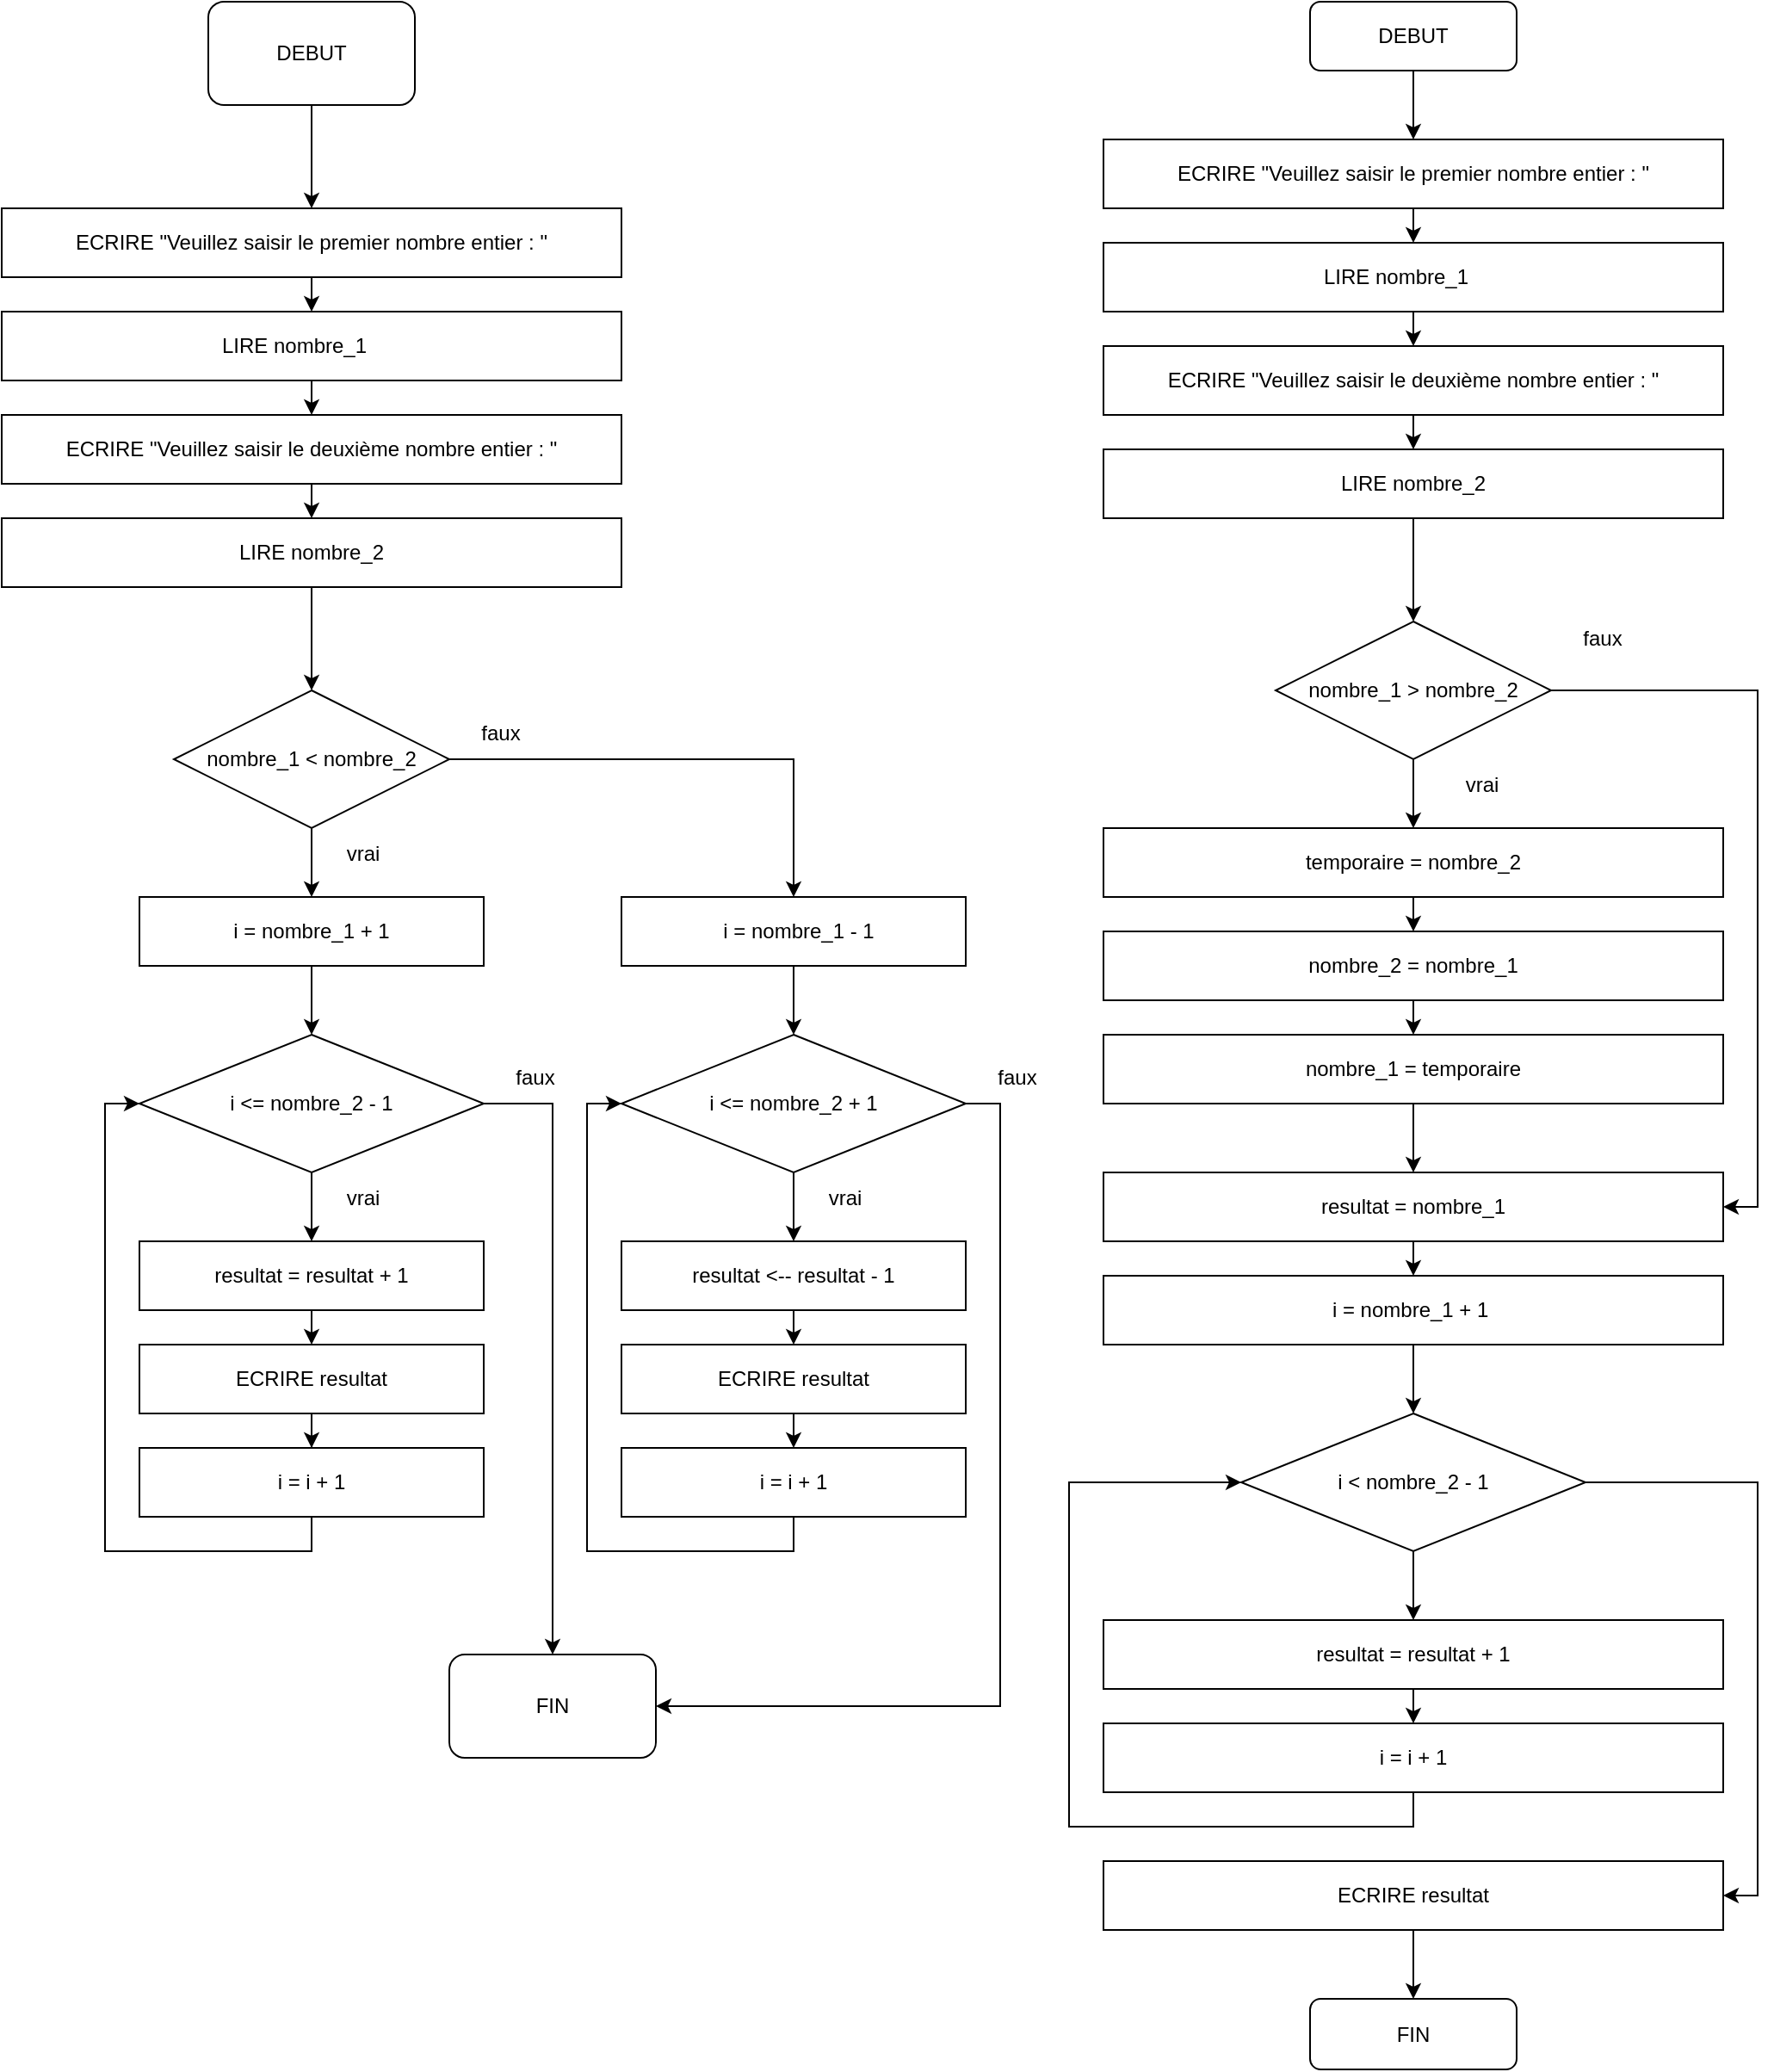 <mxfile version="18.0.2" type="device"><diagram id="fk-VhmnPCtJDUkFUd3Aw" name="Page-1"><mxGraphModel dx="1422" dy="764" grid="1" gridSize="10" guides="1" tooltips="1" connect="1" arrows="1" fold="1" page="1" pageScale="1" pageWidth="827" pageHeight="1169" math="0" shadow="0"><root><mxCell id="0"/><mxCell id="1" parent="0"/><mxCell id="aDeenTd9FnTfrcqlKU2d-15" style="edgeStyle=orthogonalEdgeStyle;rounded=0;orthogonalLoop=1;jettySize=auto;html=1;exitX=0.5;exitY=1;exitDx=0;exitDy=0;entryX=0.5;entryY=0;entryDx=0;entryDy=0;" parent="1" source="aDeenTd9FnTfrcqlKU2d-1" target="aDeenTd9FnTfrcqlKU2d-3" edge="1"><mxGeometry relative="1" as="geometry"/></mxCell><mxCell id="aDeenTd9FnTfrcqlKU2d-1" value="" style="rounded=1;whiteSpace=wrap;html=1;fillColor=none;" parent="1" vertex="1"><mxGeometry x="200" y="40" width="120" height="60" as="geometry"/></mxCell><mxCell id="aDeenTd9FnTfrcqlKU2d-2" value="DEBUT" style="text;html=1;strokeColor=none;fillColor=none;align=center;verticalAlign=middle;whiteSpace=wrap;rounded=0;" parent="1" vertex="1"><mxGeometry x="230" y="55" width="60" height="30" as="geometry"/></mxCell><mxCell id="aDeenTd9FnTfrcqlKU2d-17" style="edgeStyle=orthogonalEdgeStyle;rounded=0;orthogonalLoop=1;jettySize=auto;html=1;exitX=0.5;exitY=1;exitDx=0;exitDy=0;entryX=0.5;entryY=0;entryDx=0;entryDy=0;" parent="1" source="aDeenTd9FnTfrcqlKU2d-3" target="aDeenTd9FnTfrcqlKU2d-5" edge="1"><mxGeometry relative="1" as="geometry"/></mxCell><mxCell id="aDeenTd9FnTfrcqlKU2d-3" value="" style="rounded=0;whiteSpace=wrap;html=1;fillColor=none;" parent="1" vertex="1"><mxGeometry x="80" y="160" width="360" height="40" as="geometry"/></mxCell><mxCell id="aDeenTd9FnTfrcqlKU2d-4" value="ECRIRE &quot;Veuillez saisir le premier nombre entier : &quot;" style="text;html=1;strokeColor=none;fillColor=none;align=center;verticalAlign=middle;whiteSpace=wrap;rounded=0;" parent="1" vertex="1"><mxGeometry x="100" y="170" width="320" height="20" as="geometry"/></mxCell><mxCell id="aDeenTd9FnTfrcqlKU2d-18" style="edgeStyle=orthogonalEdgeStyle;rounded=0;orthogonalLoop=1;jettySize=auto;html=1;exitX=0.5;exitY=1;exitDx=0;exitDy=0;entryX=0.5;entryY=0;entryDx=0;entryDy=0;" parent="1" source="aDeenTd9FnTfrcqlKU2d-5" target="aDeenTd9FnTfrcqlKU2d-7" edge="1"><mxGeometry relative="1" as="geometry"/></mxCell><mxCell id="aDeenTd9FnTfrcqlKU2d-5" value="" style="rounded=0;whiteSpace=wrap;html=1;fillColor=none;" parent="1" vertex="1"><mxGeometry x="80" y="220" width="360" height="40" as="geometry"/></mxCell><mxCell id="aDeenTd9FnTfrcqlKU2d-6" value="LIRE nombre_1" style="text;html=1;strokeColor=none;fillColor=none;align=center;verticalAlign=middle;whiteSpace=wrap;rounded=0;" parent="1" vertex="1"><mxGeometry x="100" y="225" width="300" height="30" as="geometry"/></mxCell><mxCell id="aDeenTd9FnTfrcqlKU2d-19" style="edgeStyle=orthogonalEdgeStyle;rounded=0;orthogonalLoop=1;jettySize=auto;html=1;exitX=0.5;exitY=1;exitDx=0;exitDy=0;entryX=0.5;entryY=0;entryDx=0;entryDy=0;" parent="1" source="aDeenTd9FnTfrcqlKU2d-7" target="aDeenTd9FnTfrcqlKU2d-9" edge="1"><mxGeometry relative="1" as="geometry"/></mxCell><mxCell id="aDeenTd9FnTfrcqlKU2d-7" value="" style="rounded=0;whiteSpace=wrap;html=1;fillColor=none;" parent="1" vertex="1"><mxGeometry x="80" y="280" width="360" height="40" as="geometry"/></mxCell><mxCell id="aDeenTd9FnTfrcqlKU2d-8" value="ECRIRE &quot;Veuillez saisir le deuxième nombre entier : &quot;" style="text;html=1;strokeColor=none;fillColor=none;align=center;verticalAlign=middle;whiteSpace=wrap;rounded=0;" parent="1" vertex="1"><mxGeometry x="100" y="285" width="320" height="30" as="geometry"/></mxCell><mxCell id="aDeenTd9FnTfrcqlKU2d-20" style="edgeStyle=orthogonalEdgeStyle;rounded=0;orthogonalLoop=1;jettySize=auto;html=1;exitX=0.5;exitY=1;exitDx=0;exitDy=0;entryX=0.5;entryY=0;entryDx=0;entryDy=0;" parent="1" source="aDeenTd9FnTfrcqlKU2d-9" target="aDeenTd9FnTfrcqlKU2d-11" edge="1"><mxGeometry relative="1" as="geometry"/></mxCell><mxCell id="aDeenTd9FnTfrcqlKU2d-9" value="" style="rounded=0;whiteSpace=wrap;html=1;fillColor=none;" parent="1" vertex="1"><mxGeometry x="80" y="340" width="360" height="40" as="geometry"/></mxCell><mxCell id="aDeenTd9FnTfrcqlKU2d-10" value="LIRE nombre_2" style="text;html=1;strokeColor=none;fillColor=none;align=center;verticalAlign=middle;whiteSpace=wrap;rounded=0;" parent="1" vertex="1"><mxGeometry x="100" y="345" width="320" height="30" as="geometry"/></mxCell><mxCell id="aDeenTd9FnTfrcqlKU2d-32" style="edgeStyle=orthogonalEdgeStyle;rounded=0;orthogonalLoop=1;jettySize=auto;html=1;entryX=0.5;entryY=0;entryDx=0;entryDy=0;" parent="1" source="aDeenTd9FnTfrcqlKU2d-11" target="aDeenTd9FnTfrcqlKU2d-21" edge="1"><mxGeometry relative="1" as="geometry"/></mxCell><mxCell id="aDeenTd9FnTfrcqlKU2d-51" style="edgeStyle=orthogonalEdgeStyle;rounded=0;orthogonalLoop=1;jettySize=auto;html=1;exitX=1;exitY=0.5;exitDx=0;exitDy=0;entryX=0.5;entryY=0;entryDx=0;entryDy=0;" parent="1" source="aDeenTd9FnTfrcqlKU2d-11" target="aDeenTd9FnTfrcqlKU2d-43" edge="1"><mxGeometry relative="1" as="geometry"/></mxCell><mxCell id="aDeenTd9FnTfrcqlKU2d-11" value="" style="rhombus;whiteSpace=wrap;html=1;fillColor=none;" parent="1" vertex="1"><mxGeometry x="180" y="440" width="160" height="80" as="geometry"/></mxCell><mxCell id="aDeenTd9FnTfrcqlKU2d-12" value="nombre_1 &amp;lt; nombre_2" style="text;html=1;strokeColor=none;fillColor=none;align=center;verticalAlign=middle;whiteSpace=wrap;rounded=0;" parent="1" vertex="1"><mxGeometry x="180" y="465" width="160" height="30" as="geometry"/></mxCell><mxCell id="aDeenTd9FnTfrcqlKU2d-13" value="vrai" style="text;html=1;strokeColor=none;fillColor=none;align=center;verticalAlign=middle;whiteSpace=wrap;rounded=0;" parent="1" vertex="1"><mxGeometry x="260" y="520" width="60" height="30" as="geometry"/></mxCell><mxCell id="aDeenTd9FnTfrcqlKU2d-14" value="faux" style="text;html=1;strokeColor=none;fillColor=none;align=center;verticalAlign=middle;whiteSpace=wrap;rounded=0;" parent="1" vertex="1"><mxGeometry x="340" y="450" width="60" height="30" as="geometry"/></mxCell><mxCell id="aDeenTd9FnTfrcqlKU2d-33" style="edgeStyle=orthogonalEdgeStyle;rounded=0;orthogonalLoop=1;jettySize=auto;html=1;entryX=0.5;entryY=0;entryDx=0;entryDy=0;" parent="1" source="aDeenTd9FnTfrcqlKU2d-21" target="aDeenTd9FnTfrcqlKU2d-23" edge="1"><mxGeometry relative="1" as="geometry"/></mxCell><mxCell id="aDeenTd9FnTfrcqlKU2d-21" value="" style="rounded=0;whiteSpace=wrap;html=1;fillColor=none;" parent="1" vertex="1"><mxGeometry x="160" y="560" width="200" height="40" as="geometry"/></mxCell><mxCell id="aDeenTd9FnTfrcqlKU2d-22" value="i = nombre_1 + 1" style="text;html=1;strokeColor=none;fillColor=none;align=center;verticalAlign=middle;whiteSpace=wrap;rounded=0;" parent="1" vertex="1"><mxGeometry x="160" y="565" width="200" height="30" as="geometry"/></mxCell><mxCell id="aDeenTd9FnTfrcqlKU2d-34" style="edgeStyle=orthogonalEdgeStyle;rounded=0;orthogonalLoop=1;jettySize=auto;html=1;exitX=0.5;exitY=1;exitDx=0;exitDy=0;entryX=0.5;entryY=0;entryDx=0;entryDy=0;" parent="1" source="aDeenTd9FnTfrcqlKU2d-23" target="aDeenTd9FnTfrcqlKU2d-25" edge="1"><mxGeometry relative="1" as="geometry"/></mxCell><mxCell id="aDeenTd9FnTfrcqlKU2d-68" style="edgeStyle=orthogonalEdgeStyle;rounded=0;orthogonalLoop=1;jettySize=auto;html=1;exitX=1;exitY=0.5;exitDx=0;exitDy=0;entryX=0.5;entryY=0;entryDx=0;entryDy=0;" parent="1" source="aDeenTd9FnTfrcqlKU2d-23" target="aDeenTd9FnTfrcqlKU2d-66" edge="1"><mxGeometry relative="1" as="geometry"/></mxCell><mxCell id="aDeenTd9FnTfrcqlKU2d-23" value="" style="rhombus;whiteSpace=wrap;html=1;fillColor=none;" parent="1" vertex="1"><mxGeometry x="160" y="640" width="200" height="80" as="geometry"/></mxCell><mxCell id="aDeenTd9FnTfrcqlKU2d-24" value="i &amp;lt;=&amp;nbsp;nombre_2 - 1" style="text;html=1;strokeColor=none;fillColor=none;align=center;verticalAlign=middle;whiteSpace=wrap;rounded=0;" parent="1" vertex="1"><mxGeometry x="190" y="665" width="140" height="30" as="geometry"/></mxCell><mxCell id="aDeenTd9FnTfrcqlKU2d-35" style="edgeStyle=orthogonalEdgeStyle;rounded=0;orthogonalLoop=1;jettySize=auto;html=1;exitX=0.5;exitY=1;exitDx=0;exitDy=0;entryX=0.5;entryY=0;entryDx=0;entryDy=0;" parent="1" source="aDeenTd9FnTfrcqlKU2d-25" target="aDeenTd9FnTfrcqlKU2d-27" edge="1"><mxGeometry relative="1" as="geometry"/></mxCell><mxCell id="aDeenTd9FnTfrcqlKU2d-25" value="" style="rounded=0;whiteSpace=wrap;html=1;fillColor=none;" parent="1" vertex="1"><mxGeometry x="160" y="760" width="200" height="40" as="geometry"/></mxCell><mxCell id="aDeenTd9FnTfrcqlKU2d-26" value="resultat = resultat + 1" style="text;html=1;strokeColor=none;fillColor=none;align=center;verticalAlign=middle;whiteSpace=wrap;rounded=0;" parent="1" vertex="1"><mxGeometry x="160" y="770" width="200" height="20" as="geometry"/></mxCell><mxCell id="aDeenTd9FnTfrcqlKU2d-37" style="edgeStyle=orthogonalEdgeStyle;rounded=0;orthogonalLoop=1;jettySize=auto;html=1;entryX=0.5;entryY=0;entryDx=0;entryDy=0;" parent="1" source="aDeenTd9FnTfrcqlKU2d-27" target="aDeenTd9FnTfrcqlKU2d-29" edge="1"><mxGeometry relative="1" as="geometry"/></mxCell><mxCell id="aDeenTd9FnTfrcqlKU2d-27" value="" style="rounded=0;whiteSpace=wrap;html=1;fillColor=none;" parent="1" vertex="1"><mxGeometry x="160" y="820" width="200" height="40" as="geometry"/></mxCell><mxCell id="aDeenTd9FnTfrcqlKU2d-28" value="ECRIRE resultat" style="text;html=1;strokeColor=none;fillColor=none;align=center;verticalAlign=middle;whiteSpace=wrap;rounded=0;" parent="1" vertex="1"><mxGeometry x="160" y="830" width="200" height="20" as="geometry"/></mxCell><mxCell id="aDeenTd9FnTfrcqlKU2d-38" style="edgeStyle=orthogonalEdgeStyle;rounded=0;orthogonalLoop=1;jettySize=auto;html=1;entryX=0;entryY=0.5;entryDx=0;entryDy=0;" parent="1" source="aDeenTd9FnTfrcqlKU2d-29" target="aDeenTd9FnTfrcqlKU2d-23" edge="1"><mxGeometry relative="1" as="geometry"><mxPoint x="240" y="970" as="targetPoint"/><Array as="points"><mxPoint x="260" y="940"/><mxPoint x="140" y="940"/><mxPoint x="140" y="680"/></Array></mxGeometry></mxCell><mxCell id="aDeenTd9FnTfrcqlKU2d-29" value="" style="rounded=0;whiteSpace=wrap;html=1;fillColor=none;" parent="1" vertex="1"><mxGeometry x="160" y="880" width="200" height="40" as="geometry"/></mxCell><mxCell id="aDeenTd9FnTfrcqlKU2d-30" value="i = i + 1" style="text;html=1;strokeColor=none;fillColor=none;align=center;verticalAlign=middle;whiteSpace=wrap;rounded=0;" parent="1" vertex="1"><mxGeometry x="200" y="885" width="120" height="30" as="geometry"/></mxCell><mxCell id="aDeenTd9FnTfrcqlKU2d-54" style="edgeStyle=orthogonalEdgeStyle;rounded=0;orthogonalLoop=1;jettySize=auto;html=1;exitX=0.5;exitY=1;exitDx=0;exitDy=0;entryX=0.5;entryY=0;entryDx=0;entryDy=0;" parent="1" source="aDeenTd9FnTfrcqlKU2d-40" target="aDeenTd9FnTfrcqlKU2d-41" edge="1"><mxGeometry relative="1" as="geometry"/></mxCell><mxCell id="aDeenTd9FnTfrcqlKU2d-40" value="" style="rounded=0;whiteSpace=wrap;html=1;fillColor=none;" parent="1" vertex="1"><mxGeometry x="440" y="760" width="200" height="40" as="geometry"/></mxCell><mxCell id="aDeenTd9FnTfrcqlKU2d-55" style="edgeStyle=orthogonalEdgeStyle;rounded=0;orthogonalLoop=1;jettySize=auto;html=1;exitX=0.5;exitY=1;exitDx=0;exitDy=0;entryX=0.5;entryY=0;entryDx=0;entryDy=0;" parent="1" source="aDeenTd9FnTfrcqlKU2d-41" target="aDeenTd9FnTfrcqlKU2d-42" edge="1"><mxGeometry relative="1" as="geometry"/></mxCell><mxCell id="aDeenTd9FnTfrcqlKU2d-41" value="" style="rounded=0;whiteSpace=wrap;html=1;fillColor=none;" parent="1" vertex="1"><mxGeometry x="440" y="820" width="200" height="40" as="geometry"/></mxCell><mxCell id="aDeenTd9FnTfrcqlKU2d-61" style="edgeStyle=orthogonalEdgeStyle;rounded=0;orthogonalLoop=1;jettySize=auto;html=1;entryX=0;entryY=0.5;entryDx=0;entryDy=0;" parent="1" source="aDeenTd9FnTfrcqlKU2d-42" target="aDeenTd9FnTfrcqlKU2d-44" edge="1"><mxGeometry relative="1" as="geometry"><Array as="points"><mxPoint x="540" y="940"/><mxPoint x="420" y="940"/><mxPoint x="420" y="680"/></Array></mxGeometry></mxCell><mxCell id="aDeenTd9FnTfrcqlKU2d-42" value="" style="rounded=0;whiteSpace=wrap;html=1;fillColor=none;" parent="1" vertex="1"><mxGeometry x="440" y="880" width="200" height="40" as="geometry"/></mxCell><mxCell id="aDeenTd9FnTfrcqlKU2d-52" style="edgeStyle=orthogonalEdgeStyle;rounded=0;orthogonalLoop=1;jettySize=auto;html=1;entryX=0.5;entryY=0;entryDx=0;entryDy=0;" parent="1" source="aDeenTd9FnTfrcqlKU2d-43" target="aDeenTd9FnTfrcqlKU2d-44" edge="1"><mxGeometry relative="1" as="geometry"/></mxCell><mxCell id="aDeenTd9FnTfrcqlKU2d-43" value="" style="rounded=0;whiteSpace=wrap;html=1;fillColor=none;" parent="1" vertex="1"><mxGeometry x="440" y="560" width="200" height="40" as="geometry"/></mxCell><mxCell id="aDeenTd9FnTfrcqlKU2d-53" style="edgeStyle=orthogonalEdgeStyle;rounded=0;orthogonalLoop=1;jettySize=auto;html=1;entryX=0.5;entryY=0;entryDx=0;entryDy=0;" parent="1" source="aDeenTd9FnTfrcqlKU2d-44" target="aDeenTd9FnTfrcqlKU2d-40" edge="1"><mxGeometry relative="1" as="geometry"/></mxCell><mxCell id="aDeenTd9FnTfrcqlKU2d-69" style="edgeStyle=orthogonalEdgeStyle;rounded=0;orthogonalLoop=1;jettySize=auto;html=1;exitX=1;exitY=0.5;exitDx=0;exitDy=0;entryX=1;entryY=0.5;entryDx=0;entryDy=0;" parent="1" source="aDeenTd9FnTfrcqlKU2d-44" target="aDeenTd9FnTfrcqlKU2d-66" edge="1"><mxGeometry relative="1" as="geometry"/></mxCell><mxCell id="aDeenTd9FnTfrcqlKU2d-44" value="" style="rhombus;whiteSpace=wrap;html=1;fillColor=none;" parent="1" vertex="1"><mxGeometry x="440" y="640" width="200" height="80" as="geometry"/></mxCell><mxCell id="aDeenTd9FnTfrcqlKU2d-45" value="i &amp;lt;=&amp;nbsp;nombre_2 + 1" style="text;html=1;strokeColor=none;fillColor=none;align=center;verticalAlign=middle;whiteSpace=wrap;rounded=0;" parent="1" vertex="1"><mxGeometry x="480" y="665" width="120" height="30" as="geometry"/></mxCell><mxCell id="aDeenTd9FnTfrcqlKU2d-46" value="resultat &amp;lt;-- resultat - 1" style="text;html=1;strokeColor=none;fillColor=none;align=center;verticalAlign=middle;whiteSpace=wrap;rounded=0;" parent="1" vertex="1"><mxGeometry x="457" y="770" width="166" height="20" as="geometry"/></mxCell><mxCell id="aDeenTd9FnTfrcqlKU2d-47" value="ECRIRE resultat" style="text;html=1;strokeColor=none;fillColor=none;align=center;verticalAlign=middle;whiteSpace=wrap;rounded=0;" parent="1" vertex="1"><mxGeometry x="480" y="830" width="120" height="20" as="geometry"/></mxCell><mxCell id="aDeenTd9FnTfrcqlKU2d-48" value="i = i + 1" style="text;html=1;strokeColor=none;fillColor=none;align=center;verticalAlign=middle;whiteSpace=wrap;rounded=0;" parent="1" vertex="1"><mxGeometry x="460" y="890" width="160" height="20" as="geometry"/></mxCell><mxCell id="aDeenTd9FnTfrcqlKU2d-49" value="i = nombre_1 - 1" style="text;html=1;strokeColor=none;fillColor=none;align=center;verticalAlign=middle;whiteSpace=wrap;rounded=0;" parent="1" vertex="1"><mxGeometry x="460" y="570" width="166" height="20" as="geometry"/></mxCell><mxCell id="aDeenTd9FnTfrcqlKU2d-62" value="vrai" style="text;html=1;strokeColor=none;fillColor=none;align=center;verticalAlign=middle;whiteSpace=wrap;rounded=0;" parent="1" vertex="1"><mxGeometry x="260" y="720" width="60" height="30" as="geometry"/></mxCell><mxCell id="aDeenTd9FnTfrcqlKU2d-63" value="vrai" style="text;html=1;strokeColor=none;fillColor=none;align=center;verticalAlign=middle;whiteSpace=wrap;rounded=0;" parent="1" vertex="1"><mxGeometry x="540" y="720" width="60" height="30" as="geometry"/></mxCell><mxCell id="aDeenTd9FnTfrcqlKU2d-64" value="faux" style="text;html=1;strokeColor=none;fillColor=none;align=center;verticalAlign=middle;whiteSpace=wrap;rounded=0;" parent="1" vertex="1"><mxGeometry x="640" y="650" width="60" height="30" as="geometry"/></mxCell><mxCell id="aDeenTd9FnTfrcqlKU2d-65" value="faux" style="text;html=1;strokeColor=none;fillColor=none;align=center;verticalAlign=middle;whiteSpace=wrap;rounded=0;" parent="1" vertex="1"><mxGeometry x="360" y="650" width="60" height="30" as="geometry"/></mxCell><mxCell id="aDeenTd9FnTfrcqlKU2d-66" value="" style="rounded=1;whiteSpace=wrap;html=1;fillColor=none;" parent="1" vertex="1"><mxGeometry x="340" y="1000" width="120" height="60" as="geometry"/></mxCell><mxCell id="aDeenTd9FnTfrcqlKU2d-67" value="FIN" style="text;html=1;strokeColor=none;fillColor=none;align=center;verticalAlign=middle;whiteSpace=wrap;rounded=0;" parent="1" vertex="1"><mxGeometry x="370" y="1015" width="60" height="30" as="geometry"/></mxCell><mxCell id="UrAW_r7mSSNwVTYZBG5r-1" style="edgeStyle=orthogonalEdgeStyle;rounded=0;orthogonalLoop=1;jettySize=auto;html=1;exitX=0.5;exitY=1;exitDx=0;exitDy=0;entryX=0.5;entryY=0;entryDx=0;entryDy=0;" edge="1" parent="1" source="UrAW_r7mSSNwVTYZBG5r-2" target="UrAW_r7mSSNwVTYZBG5r-4"><mxGeometry relative="1" as="geometry"/></mxCell><mxCell id="UrAW_r7mSSNwVTYZBG5r-2" value="&lt;span style=&quot;&quot;&gt;DEBUT&lt;/span&gt;" style="rounded=1;whiteSpace=wrap;html=1;fillColor=none;" vertex="1" parent="1"><mxGeometry x="840" y="40" width="120" height="40" as="geometry"/></mxCell><mxCell id="UrAW_r7mSSNwVTYZBG5r-3" style="edgeStyle=orthogonalEdgeStyle;rounded=0;orthogonalLoop=1;jettySize=auto;html=1;exitX=0.5;exitY=1;exitDx=0;exitDy=0;entryX=0.5;entryY=0;entryDx=0;entryDy=0;" edge="1" parent="1" source="UrAW_r7mSSNwVTYZBG5r-4" target="UrAW_r7mSSNwVTYZBG5r-7"><mxGeometry relative="1" as="geometry"/></mxCell><mxCell id="UrAW_r7mSSNwVTYZBG5r-4" value="" style="rounded=0;whiteSpace=wrap;html=1;fillColor=none;" vertex="1" parent="1"><mxGeometry x="720" y="120" width="360" height="40" as="geometry"/></mxCell><mxCell id="UrAW_r7mSSNwVTYZBG5r-5" value="ECRIRE &quot;Veuillez saisir le premier nombre entier : &quot;" style="text;html=1;strokeColor=none;fillColor=none;align=center;verticalAlign=middle;whiteSpace=wrap;rounded=0;" vertex="1" parent="1"><mxGeometry x="740" y="130" width="320" height="20" as="geometry"/></mxCell><mxCell id="UrAW_r7mSSNwVTYZBG5r-6" style="edgeStyle=orthogonalEdgeStyle;rounded=0;orthogonalLoop=1;jettySize=auto;html=1;exitX=0.5;exitY=1;exitDx=0;exitDy=0;entryX=0.5;entryY=0;entryDx=0;entryDy=0;" edge="1" parent="1" source="UrAW_r7mSSNwVTYZBG5r-7" target="UrAW_r7mSSNwVTYZBG5r-10"><mxGeometry relative="1" as="geometry"/></mxCell><mxCell id="UrAW_r7mSSNwVTYZBG5r-7" value="" style="rounded=0;whiteSpace=wrap;html=1;fillColor=none;" vertex="1" parent="1"><mxGeometry x="720" y="180" width="360" height="40" as="geometry"/></mxCell><mxCell id="UrAW_r7mSSNwVTYZBG5r-8" value="LIRE nombre_1" style="text;html=1;strokeColor=none;fillColor=none;align=center;verticalAlign=middle;whiteSpace=wrap;rounded=0;" vertex="1" parent="1"><mxGeometry x="740" y="185" width="300" height="30" as="geometry"/></mxCell><mxCell id="UrAW_r7mSSNwVTYZBG5r-9" style="edgeStyle=orthogonalEdgeStyle;rounded=0;orthogonalLoop=1;jettySize=auto;html=1;exitX=0.5;exitY=1;exitDx=0;exitDy=0;entryX=0.5;entryY=0;entryDx=0;entryDy=0;" edge="1" parent="1" source="UrAW_r7mSSNwVTYZBG5r-10" target="UrAW_r7mSSNwVTYZBG5r-13"><mxGeometry relative="1" as="geometry"/></mxCell><mxCell id="UrAW_r7mSSNwVTYZBG5r-10" value="" style="rounded=0;whiteSpace=wrap;html=1;fillColor=none;" vertex="1" parent="1"><mxGeometry x="720" y="240" width="360" height="40" as="geometry"/></mxCell><mxCell id="UrAW_r7mSSNwVTYZBG5r-11" value="ECRIRE &quot;Veuillez saisir le deuxième nombre entier : &quot;" style="text;html=1;strokeColor=none;fillColor=none;align=center;verticalAlign=middle;whiteSpace=wrap;rounded=0;" vertex="1" parent="1"><mxGeometry x="740" y="245" width="320" height="30" as="geometry"/></mxCell><mxCell id="UrAW_r7mSSNwVTYZBG5r-12" style="edgeStyle=orthogonalEdgeStyle;rounded=0;orthogonalLoop=1;jettySize=auto;html=1;exitX=0.5;exitY=1;exitDx=0;exitDy=0;entryX=0.5;entryY=0;entryDx=0;entryDy=0;" edge="1" parent="1" source="UrAW_r7mSSNwVTYZBG5r-13" target="UrAW_r7mSSNwVTYZBG5r-17"><mxGeometry relative="1" as="geometry"/></mxCell><mxCell id="UrAW_r7mSSNwVTYZBG5r-13" value="" style="rounded=0;whiteSpace=wrap;html=1;fillColor=none;" vertex="1" parent="1"><mxGeometry x="720" y="300" width="360" height="40" as="geometry"/></mxCell><mxCell id="UrAW_r7mSSNwVTYZBG5r-14" value="LIRE nombre_2" style="text;html=1;strokeColor=none;fillColor=none;align=center;verticalAlign=middle;whiteSpace=wrap;rounded=0;" vertex="1" parent="1"><mxGeometry x="740" y="305" width="320" height="30" as="geometry"/></mxCell><mxCell id="UrAW_r7mSSNwVTYZBG5r-15" style="edgeStyle=orthogonalEdgeStyle;rounded=0;orthogonalLoop=1;jettySize=auto;html=1;exitX=0.5;exitY=1;exitDx=0;exitDy=0;entryX=0.5;entryY=0;entryDx=0;entryDy=0;" edge="1" parent="1" source="UrAW_r7mSSNwVTYZBG5r-17" target="UrAW_r7mSSNwVTYZBG5r-22"><mxGeometry relative="1" as="geometry"/></mxCell><mxCell id="UrAW_r7mSSNwVTYZBG5r-16" style="edgeStyle=orthogonalEdgeStyle;rounded=0;orthogonalLoop=1;jettySize=auto;html=1;exitX=1;exitY=0.5;exitDx=0;exitDy=0;entryX=1;entryY=0.5;entryDx=0;entryDy=0;" edge="1" parent="1" source="UrAW_r7mSSNwVTYZBG5r-17" target="UrAW_r7mSSNwVTYZBG5r-28"><mxGeometry relative="1" as="geometry"/></mxCell><mxCell id="UrAW_r7mSSNwVTYZBG5r-17" value="" style="rhombus;whiteSpace=wrap;html=1;fillColor=none;" vertex="1" parent="1"><mxGeometry x="820" y="400" width="160" height="80" as="geometry"/></mxCell><mxCell id="UrAW_r7mSSNwVTYZBG5r-18" value="nombre_1 &amp;gt; nombre_2" style="text;html=1;strokeColor=none;fillColor=none;align=center;verticalAlign=middle;whiteSpace=wrap;rounded=0;" vertex="1" parent="1"><mxGeometry x="820" y="425" width="160" height="30" as="geometry"/></mxCell><mxCell id="UrAW_r7mSSNwVTYZBG5r-19" value="vrai" style="text;html=1;strokeColor=none;fillColor=none;align=center;verticalAlign=middle;whiteSpace=wrap;rounded=0;" vertex="1" parent="1"><mxGeometry x="910" y="480" width="60" height="30" as="geometry"/></mxCell><mxCell id="UrAW_r7mSSNwVTYZBG5r-20" value="faux" style="text;html=1;strokeColor=none;fillColor=none;align=center;verticalAlign=middle;whiteSpace=wrap;rounded=0;" vertex="1" parent="1"><mxGeometry x="980" y="395" width="60" height="30" as="geometry"/></mxCell><mxCell id="UrAW_r7mSSNwVTYZBG5r-21" style="edgeStyle=orthogonalEdgeStyle;rounded=0;orthogonalLoop=1;jettySize=auto;html=1;exitX=0.5;exitY=1;exitDx=0;exitDy=0;entryX=0.5;entryY=0;entryDx=0;entryDy=0;" edge="1" parent="1" source="UrAW_r7mSSNwVTYZBG5r-22" target="UrAW_r7mSSNwVTYZBG5r-24"><mxGeometry relative="1" as="geometry"/></mxCell><mxCell id="UrAW_r7mSSNwVTYZBG5r-22" value="&lt;span style=&quot;&quot;&gt;temporaire = nombre_2&lt;/span&gt;" style="rounded=0;whiteSpace=wrap;html=1;fillColor=none;" vertex="1" parent="1"><mxGeometry x="720" y="520" width="360" height="40" as="geometry"/></mxCell><mxCell id="UrAW_r7mSSNwVTYZBG5r-23" style="edgeStyle=orthogonalEdgeStyle;rounded=0;orthogonalLoop=1;jettySize=auto;html=1;exitX=0.5;exitY=1;exitDx=0;exitDy=0;entryX=0.5;entryY=0;entryDx=0;entryDy=0;" edge="1" parent="1" source="UrAW_r7mSSNwVTYZBG5r-24" target="UrAW_r7mSSNwVTYZBG5r-26"><mxGeometry relative="1" as="geometry"/></mxCell><mxCell id="UrAW_r7mSSNwVTYZBG5r-24" value="&lt;span style=&quot;&quot;&gt;nombre_2 = nombre_1&lt;/span&gt;" style="rounded=0;whiteSpace=wrap;html=1;fillColor=none;" vertex="1" parent="1"><mxGeometry x="720" y="580" width="360" height="40" as="geometry"/></mxCell><mxCell id="UrAW_r7mSSNwVTYZBG5r-25" style="edgeStyle=orthogonalEdgeStyle;rounded=0;orthogonalLoop=1;jettySize=auto;html=1;exitX=0.5;exitY=1;exitDx=0;exitDy=0;entryX=0.5;entryY=0;entryDx=0;entryDy=0;" edge="1" parent="1" source="UrAW_r7mSSNwVTYZBG5r-26" target="UrAW_r7mSSNwVTYZBG5r-28"><mxGeometry relative="1" as="geometry"/></mxCell><mxCell id="UrAW_r7mSSNwVTYZBG5r-26" value="nombre_1 = temporaire" style="rounded=0;whiteSpace=wrap;html=1;fillColor=none;" vertex="1" parent="1"><mxGeometry x="720" y="640" width="360" height="40" as="geometry"/></mxCell><mxCell id="UrAW_r7mSSNwVTYZBG5r-27" style="edgeStyle=orthogonalEdgeStyle;rounded=0;orthogonalLoop=1;jettySize=auto;html=1;exitX=0.5;exitY=1;exitDx=0;exitDy=0;entryX=0.5;entryY=0;entryDx=0;entryDy=0;" edge="1" parent="1" source="UrAW_r7mSSNwVTYZBG5r-28" target="UrAW_r7mSSNwVTYZBG5r-33"><mxGeometry relative="1" as="geometry"/></mxCell><mxCell id="UrAW_r7mSSNwVTYZBG5r-28" value="resultat = nombre_1" style="rounded=0;whiteSpace=wrap;html=1;fillColor=none;" vertex="1" parent="1"><mxGeometry x="720" y="720" width="360" height="40" as="geometry"/></mxCell><mxCell id="UrAW_r7mSSNwVTYZBG5r-29" style="edgeStyle=orthogonalEdgeStyle;rounded=0;orthogonalLoop=1;jettySize=auto;html=1;exitX=0.5;exitY=1;exitDx=0;exitDy=0;entryX=0.5;entryY=0;entryDx=0;entryDy=0;" edge="1" parent="1" source="UrAW_r7mSSNwVTYZBG5r-31" target="UrAW_r7mSSNwVTYZBG5r-35"><mxGeometry relative="1" as="geometry"/></mxCell><mxCell id="UrAW_r7mSSNwVTYZBG5r-30" style="edgeStyle=orthogonalEdgeStyle;rounded=0;orthogonalLoop=1;jettySize=auto;html=1;exitX=1;exitY=0.5;exitDx=0;exitDy=0;entryX=1;entryY=0.5;entryDx=0;entryDy=0;" edge="1" parent="1" source="UrAW_r7mSSNwVTYZBG5r-31" target="UrAW_r7mSSNwVTYZBG5r-37"><mxGeometry relative="1" as="geometry"/></mxCell><mxCell id="UrAW_r7mSSNwVTYZBG5r-31" value="i &amp;lt;&amp;nbsp;nombre_2 - 1" style="rhombus;whiteSpace=wrap;html=1;fillColor=none;" vertex="1" parent="1"><mxGeometry x="800" y="860" width="200" height="80" as="geometry"/></mxCell><mxCell id="UrAW_r7mSSNwVTYZBG5r-32" style="edgeStyle=orthogonalEdgeStyle;rounded=0;orthogonalLoop=1;jettySize=auto;html=1;exitX=0.5;exitY=1;exitDx=0;exitDy=0;entryX=0.5;entryY=0;entryDx=0;entryDy=0;" edge="1" parent="1" source="UrAW_r7mSSNwVTYZBG5r-33" target="UrAW_r7mSSNwVTYZBG5r-31"><mxGeometry relative="1" as="geometry"/></mxCell><mxCell id="UrAW_r7mSSNwVTYZBG5r-33" value="i = nombre_1 + 1&amp;nbsp;" style="rounded=0;whiteSpace=wrap;html=1;fillColor=none;" vertex="1" parent="1"><mxGeometry x="720" y="780" width="360" height="40" as="geometry"/></mxCell><mxCell id="UrAW_r7mSSNwVTYZBG5r-34" style="edgeStyle=orthogonalEdgeStyle;rounded=0;orthogonalLoop=1;jettySize=auto;html=1;exitX=0.5;exitY=1;exitDx=0;exitDy=0;entryX=0.5;entryY=0;entryDx=0;entryDy=0;" edge="1" parent="1" source="UrAW_r7mSSNwVTYZBG5r-35" target="UrAW_r7mSSNwVTYZBG5r-40"><mxGeometry relative="1" as="geometry"/></mxCell><mxCell id="UrAW_r7mSSNwVTYZBG5r-35" value="resultat = resultat + 1" style="rounded=0;whiteSpace=wrap;html=1;fillColor=none;" vertex="1" parent="1"><mxGeometry x="720" y="980" width="360" height="40" as="geometry"/></mxCell><mxCell id="UrAW_r7mSSNwVTYZBG5r-36" style="edgeStyle=orthogonalEdgeStyle;rounded=0;orthogonalLoop=1;jettySize=auto;html=1;exitX=0.5;exitY=1;exitDx=0;exitDy=0;entryX=0.5;entryY=0;entryDx=0;entryDy=0;" edge="1" parent="1" source="UrAW_r7mSSNwVTYZBG5r-37" target="UrAW_r7mSSNwVTYZBG5r-38"><mxGeometry relative="1" as="geometry"/></mxCell><mxCell id="UrAW_r7mSSNwVTYZBG5r-37" value="ECRIRE resultat" style="rounded=0;whiteSpace=wrap;html=1;fillColor=none;" vertex="1" parent="1"><mxGeometry x="720" y="1120" width="360" height="40" as="geometry"/></mxCell><mxCell id="UrAW_r7mSSNwVTYZBG5r-38" value="FIN" style="rounded=1;whiteSpace=wrap;html=1;fillColor=none;" vertex="1" parent="1"><mxGeometry x="840" y="1200" width="120" height="41" as="geometry"/></mxCell><mxCell id="UrAW_r7mSSNwVTYZBG5r-39" style="edgeStyle=orthogonalEdgeStyle;rounded=0;orthogonalLoop=1;jettySize=auto;html=1;exitX=0.5;exitY=1;exitDx=0;exitDy=0;entryX=0;entryY=0.5;entryDx=0;entryDy=0;" edge="1" parent="1" source="UrAW_r7mSSNwVTYZBG5r-40" target="UrAW_r7mSSNwVTYZBG5r-31"><mxGeometry relative="1" as="geometry"><Array as="points"><mxPoint x="900" y="1100"/><mxPoint x="700" y="1100"/><mxPoint x="700" y="900"/></Array></mxGeometry></mxCell><mxCell id="UrAW_r7mSSNwVTYZBG5r-40" value="i = i + 1" style="rounded=0;whiteSpace=wrap;html=1;fillColor=none;" vertex="1" parent="1"><mxGeometry x="720" y="1040" width="360" height="40" as="geometry"/></mxCell></root></mxGraphModel></diagram></mxfile>
